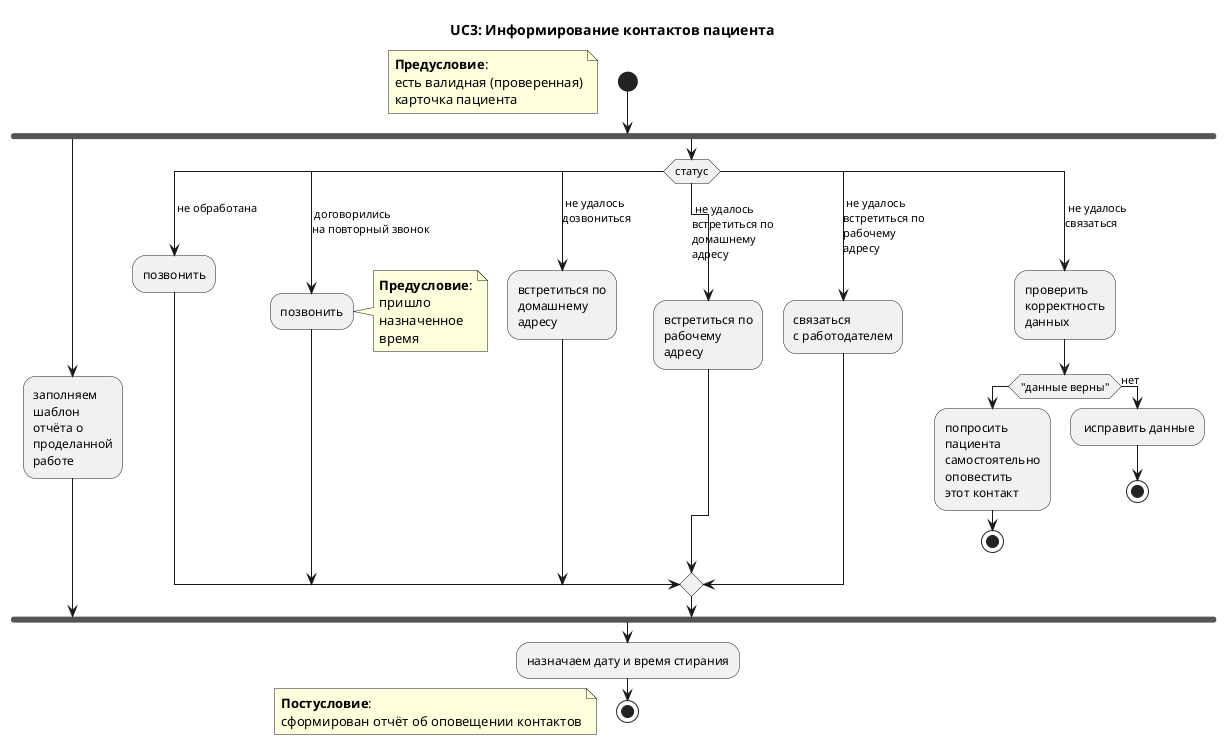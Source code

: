 @startuml

title UC3: Информирование контактов пациента

start
floating note: **Предусловие**:\n\
есть валидная (проверенная)\n\
карточка пациента

fork
    :заполняем\nшаблон\nотчёта о\nпроделанной\nработе;

fork again
switch (статус)
    case ( не обработана )
        :позвонить;
    
    case ( договорились\nна повторный звонок )
        :позвонить;
        note right
        **Предусловие**:
        пришло
        назначенное
        время
        end note

    case ( не удалось\nдозвониться )
        :встретиться по\nдомашнему\nадресу;

    case ( не удалось\nвстретиться по\nдомашнему\nадресу )
        :встретиться по\nрабочему\nадресу;

    case ( не удалось\nвстретиться по\nрабочему\nадресу )
        :связаться\nс работодателем;

    case ( не удалось\nсвязаться )
        :проверить\nкорректность\nданных;
        if ("данные верны") then
            :попроcить\nпациента\n\
самостоятельно\nоповестить\nэтот контакт;
            stop
        else (нет)
            - исправить данные
            stop 
        endif

endswitch

end fork
-назначаем дату и время стирания

stop
floating note: **Постусловие**:\n\
сформирован отчёт об оповещении контактов

@enduml